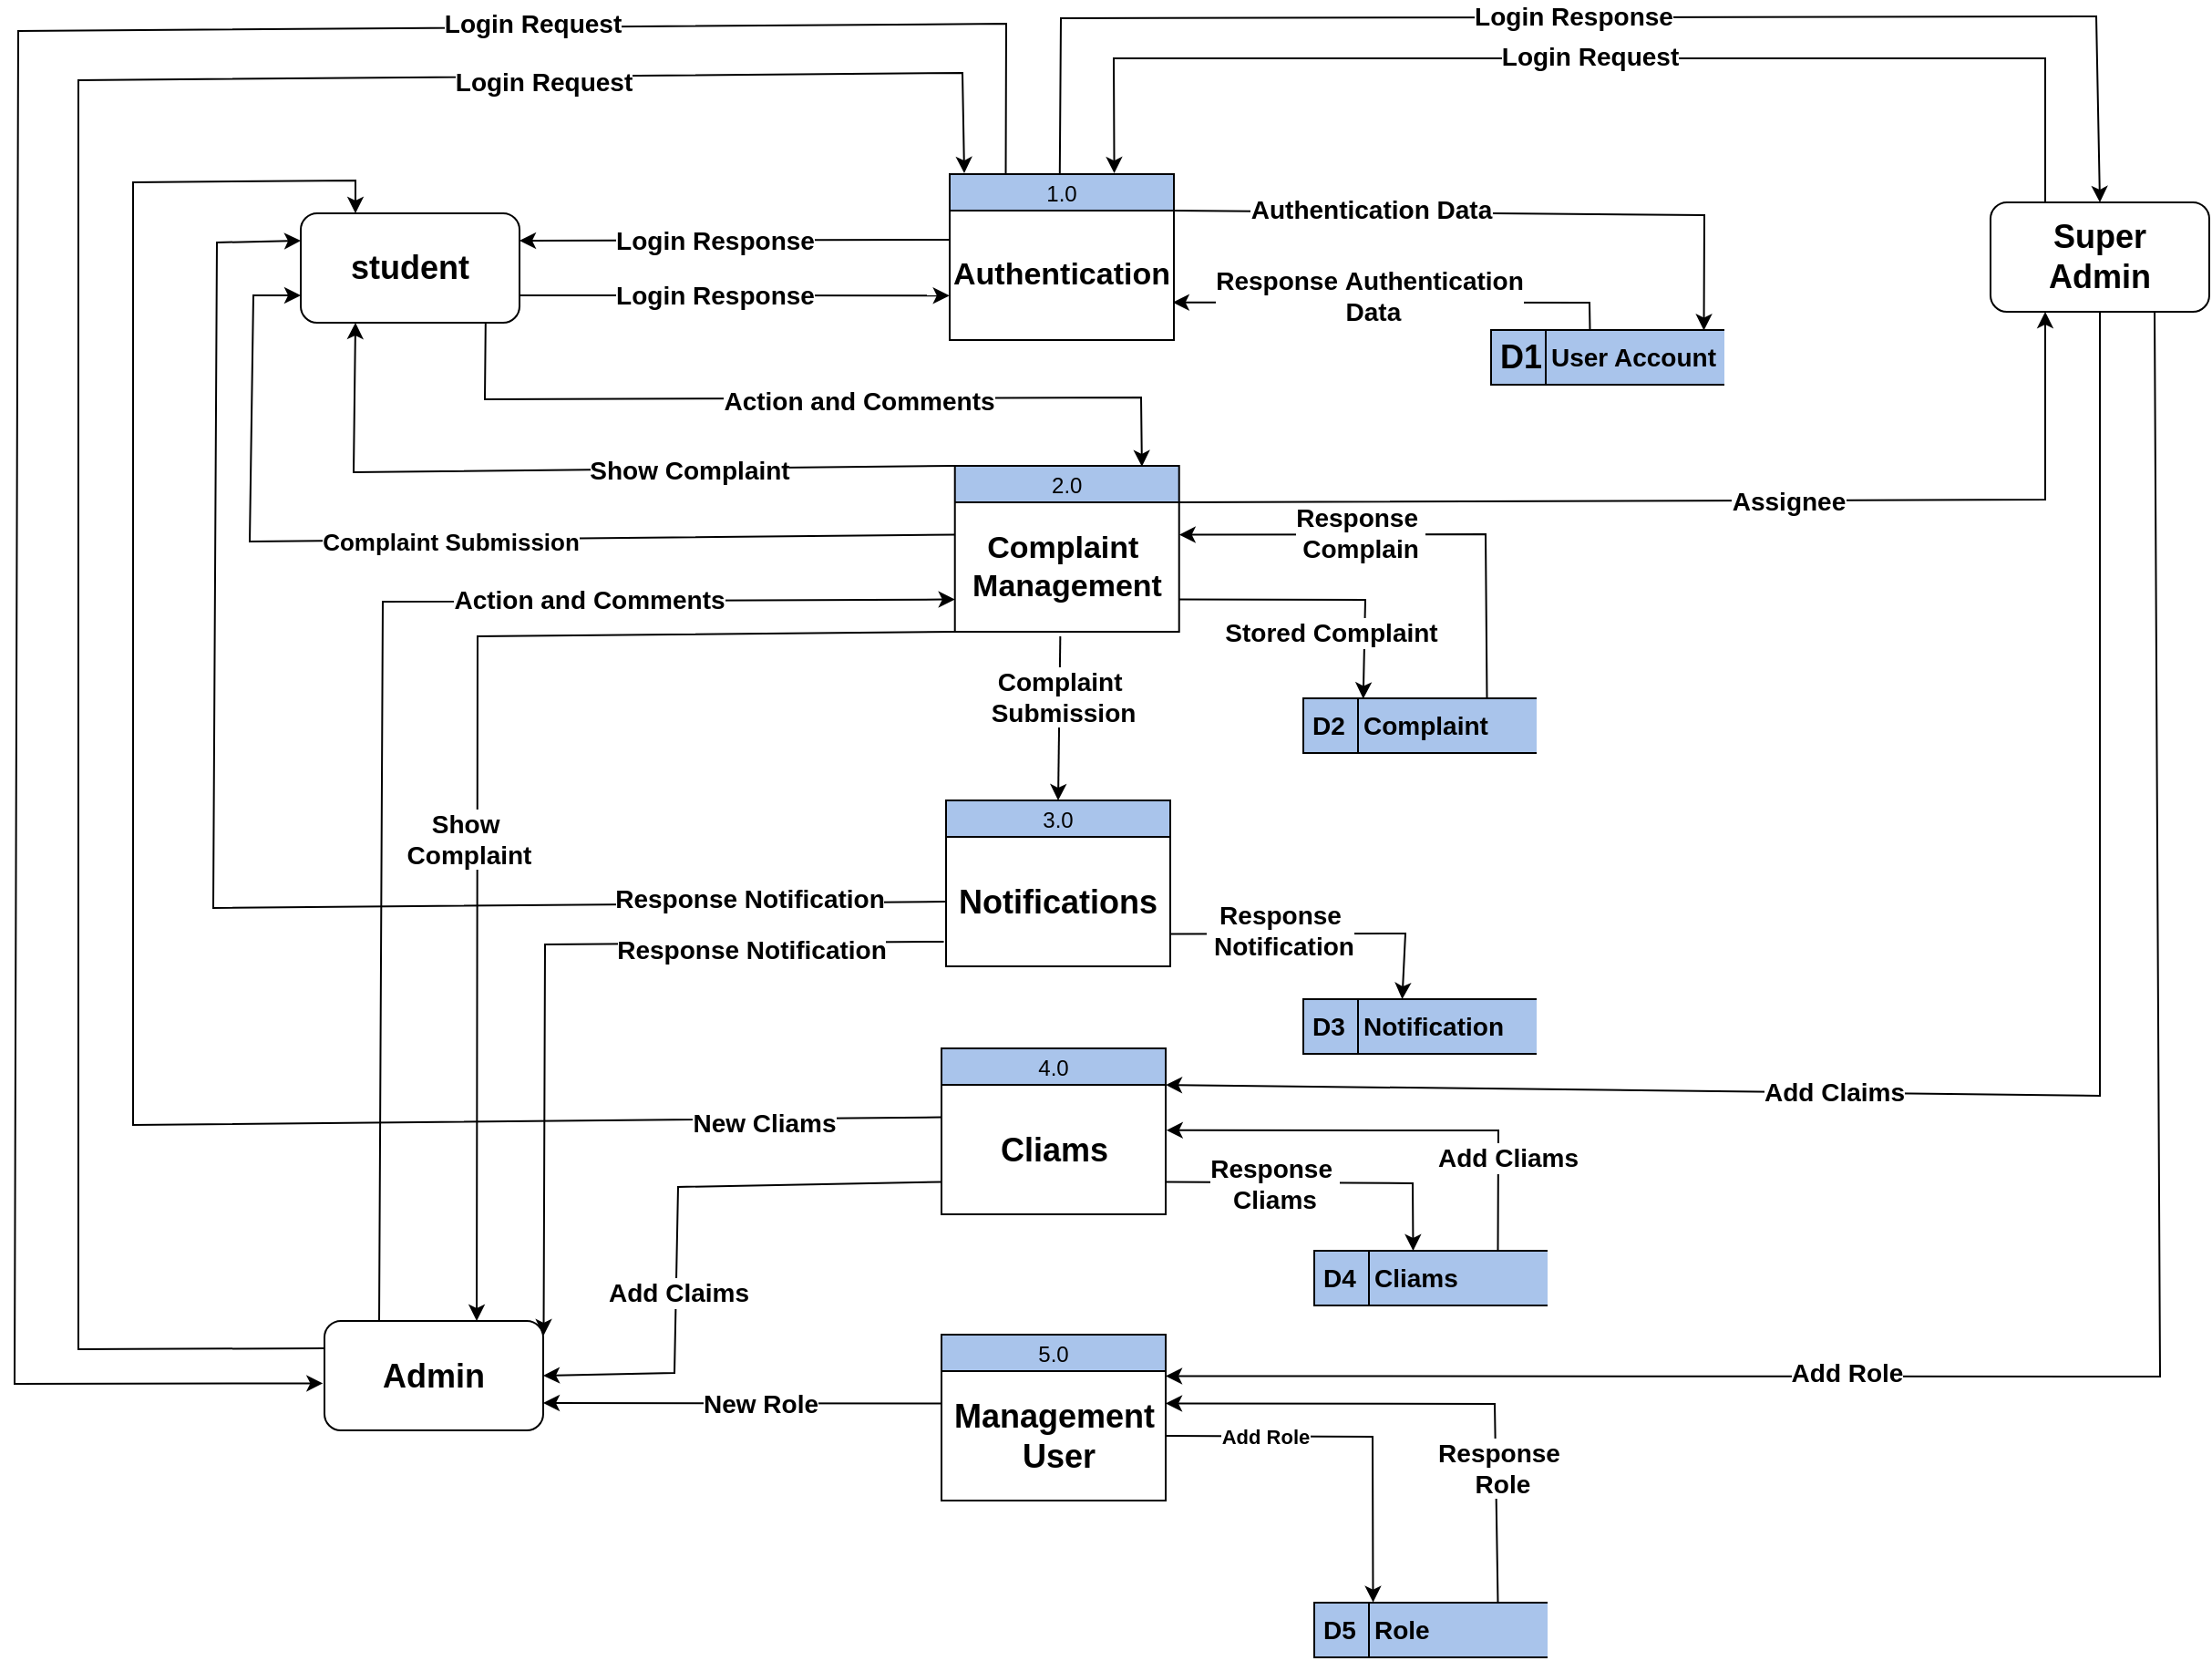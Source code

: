 <mxfile version="27.0.9">
  <diagram id="R2lEEEUBdFMjLlhIrx00" name="Page-1">
    <mxGraphModel dx="2742" dy="626" grid="0" gridSize="10" guides="1" tooltips="1" connect="1" arrows="1" fold="1" page="1" pageScale="2" pageWidth="850" pageHeight="1100" math="0" shadow="0" extFonts="Permanent Marker^https://fonts.googleapis.com/css?family=Permanent+Marker">
      <root>
        <mxCell id="0" />
        <mxCell id="1" parent="0" />
        <mxCell id="spvVIrVOD9iuXhNW1NV7-1" value="" style="rounded=1;whiteSpace=wrap;html=1;" parent="1" vertex="1">
          <mxGeometry x="-1402" y="285" width="120" height="60" as="geometry" />
        </mxCell>
        <mxCell id="spvVIrVOD9iuXhNW1NV7-2" value="&lt;b&gt;&lt;font style=&quot;font-size: 18px;&quot;&gt;student&lt;/font&gt;&lt;/b&gt;" style="text;html=1;align=center;verticalAlign=middle;whiteSpace=wrap;rounded=0;" parent="1" vertex="1">
          <mxGeometry x="-1389" y="300" width="94" height="30" as="geometry" />
        </mxCell>
        <mxCell id="spvVIrVOD9iuXhNW1NV7-6" value="" style="endArrow=classic;html=1;rounded=0;exitX=1;exitY=0.75;exitDx=0;exitDy=0;entryX=-0.001;entryY=0.657;entryDx=0;entryDy=0;entryPerimeter=0;" parent="1" source="spvVIrVOD9iuXhNW1NV7-1" target="U3lluBPhWWUwnAGhrMjW-2" edge="1">
          <mxGeometry width="50" height="50" relative="1" as="geometry">
            <mxPoint x="-1278" y="317" as="sourcePoint" />
            <mxPoint x="-1048" y="315" as="targetPoint" />
          </mxGeometry>
        </mxCell>
        <mxCell id="spvVIrVOD9iuXhNW1NV7-24" value="&lt;b&gt;&lt;font style=&quot;font-size: 14px;&quot;&gt;Login Response&lt;/font&gt;&lt;/b&gt;" style="edgeLabel;html=1;align=center;verticalAlign=middle;resizable=0;points=[];" parent="spvVIrVOD9iuXhNW1NV7-6" vertex="1" connectable="0">
          <mxGeometry x="-0.469" relative="1" as="geometry">
            <mxPoint x="44" as="offset" />
          </mxGeometry>
        </mxCell>
        <mxCell id="spvVIrVOD9iuXhNW1NV7-9" value="2.0" style="swimlane;fontStyle=0;childLayout=stackLayout;horizontal=1;startSize=20;fillColor=#A9C4EB;horizontalStack=0;resizeParent=1;resizeParentMax=0;resizeLast=0;collapsible=0;marginBottom=0;swimlaneFillColor=#ffffff;" parent="1" vertex="1">
          <mxGeometry x="-1043.14" y="423.52" width="123" height="91" as="geometry" />
        </mxCell>
        <mxCell id="spvVIrVOD9iuXhNW1NV7-10" value="&lt;b&gt;&lt;font style=&quot;font-size: 17px;&quot;&gt;&lt;span style=&quot;text-wrap-mode: nowrap;&quot;&gt;Complaint&amp;nbsp;&lt;/span&gt;&lt;/font&gt;&lt;/b&gt;&lt;div style=&quot;text-wrap-mode: nowrap;&quot;&gt;&lt;b&gt;&lt;font style=&quot;font-size: 17px;&quot;&gt;Management&lt;/font&gt;&lt;/b&gt;&lt;br&gt;&lt;/div&gt;" style="text;html=1;align=center;verticalAlign=middle;whiteSpace=wrap;rounded=0;" parent="spvVIrVOD9iuXhNW1NV7-9" vertex="1">
          <mxGeometry y="20" width="123" height="71" as="geometry" />
        </mxCell>
        <mxCell id="spvVIrVOD9iuXhNW1NV7-18" value="&lt;b&gt;&lt;font style=&quot;font-size: 18px;&quot;&gt;D1&lt;/font&gt;&lt;/b&gt;" style="html=1;dashed=0;whiteSpace=wrap;shape=mxgraph.dfd.dataStoreID;align=left;spacingLeft=3;points=[[0,0],[0.5,0],[1,0],[0,0.5],[1,0.5],[0,1],[0.5,1],[1,1]];fillColor=#A9C4EB;" parent="1" vertex="1">
          <mxGeometry x="-749" y="349" width="128" height="30" as="geometry" />
        </mxCell>
        <mxCell id="spvVIrVOD9iuXhNW1NV7-19" value="&lt;span style=&quot;text-align: center;&quot;&gt;&lt;b&gt;&lt;font style=&quot;font-size: 14px;&quot;&gt;User Account&lt;/font&gt;&lt;/b&gt;&lt;/span&gt;" style="text;html=1;align=left;verticalAlign=middle;whiteSpace=wrap;rounded=0;" parent="1" vertex="1">
          <mxGeometry x="-718" y="349" width="93" height="30" as="geometry" />
        </mxCell>
        <mxCell id="spvVIrVOD9iuXhNW1NV7-20" value="" style="endArrow=classic;html=1;rounded=0;entryX=0.995;entryY=0.709;entryDx=0;entryDy=0;exitX=0.25;exitY=0;exitDx=0;exitDy=0;entryPerimeter=0;" parent="1" source="spvVIrVOD9iuXhNW1NV7-19" target="U3lluBPhWWUwnAGhrMjW-2" edge="1">
          <mxGeometry width="50" height="50" relative="1" as="geometry">
            <mxPoint x="-714.176" y="294" as="sourcePoint" />
            <mxPoint x="-918" y="263.91" as="targetPoint" />
            <Array as="points">
              <mxPoint x="-695" y="334" />
            </Array>
          </mxGeometry>
        </mxCell>
        <mxCell id="spvVIrVOD9iuXhNW1NV7-23" value="&lt;b&gt;&lt;font style=&quot;font-size: 14px;&quot;&gt;Response&amp;nbsp;&lt;/font&gt;&lt;/b&gt;&lt;b style=&quot;background-color: light-dark(#ffffff, var(--ge-dark-color, #121212)); color: light-dark(rgb(0, 0, 0), rgb(255, 255, 255));&quot;&gt;&lt;font style=&quot;font-size: 14px;&quot;&gt;Authentication&lt;/font&gt;&lt;/b&gt;&lt;div&gt;&lt;div&gt;&lt;b&gt;&lt;font style=&quot;font-size: 14px;&quot;&gt;&amp;nbsp;Data&lt;/font&gt;&lt;/b&gt;&lt;/div&gt;&lt;/div&gt;" style="edgeLabel;html=1;align=center;verticalAlign=middle;resizable=0;points=[];" parent="spvVIrVOD9iuXhNW1NV7-20" vertex="1" connectable="0">
          <mxGeometry x="-0.086" y="1" relative="1" as="geometry">
            <mxPoint x="-25" y="-5" as="offset" />
          </mxGeometry>
        </mxCell>
        <mxCell id="spvVIrVOD9iuXhNW1NV7-30" value="3.0" style="swimlane;fontStyle=0;childLayout=stackLayout;horizontal=1;startSize=20;fillColor=#A9C4EB;horizontalStack=0;resizeParent=1;resizeParentMax=0;resizeLast=0;collapsible=0;marginBottom=0;swimlaneFillColor=#ffffff;" parent="1" vertex="1">
          <mxGeometry x="-1048" y="607" width="123" height="91" as="geometry" />
        </mxCell>
        <mxCell id="spvVIrVOD9iuXhNW1NV7-31" value="&lt;b&gt;&lt;font style=&quot;font-size: 18px;&quot;&gt;&lt;span style=&quot;text-wrap-mode: nowrap;&quot;&gt;Notifications&lt;/span&gt;&lt;/font&gt;&lt;/b&gt;" style="text;html=1;align=center;verticalAlign=middle;whiteSpace=wrap;rounded=0;" parent="spvVIrVOD9iuXhNW1NV7-30" vertex="1">
          <mxGeometry y="20" width="123" height="71" as="geometry" />
        </mxCell>
        <mxCell id="spvVIrVOD9iuXhNW1NV7-33" value="4.0" style="swimlane;fontStyle=0;childLayout=stackLayout;horizontal=1;startSize=20;fillColor=#A9C4EB;horizontalStack=0;resizeParent=1;resizeParentMax=0;resizeLast=0;collapsible=0;marginBottom=0;swimlaneFillColor=#ffffff;" parent="1" vertex="1">
          <mxGeometry x="-1050.5" y="743" width="123" height="91" as="geometry" />
        </mxCell>
        <mxCell id="spvVIrVOD9iuXhNW1NV7-34" value="&lt;span style=&quot;text-wrap-mode: nowrap;&quot;&gt;&lt;b&gt;&lt;font style=&quot;font-size: 18px;&quot;&gt;Cliams&lt;/font&gt;&lt;/b&gt;&lt;/span&gt;" style="text;html=1;align=center;verticalAlign=middle;whiteSpace=wrap;rounded=0;" parent="spvVIrVOD9iuXhNW1NV7-33" vertex="1">
          <mxGeometry y="20" width="123" height="71" as="geometry" />
        </mxCell>
        <mxCell id="spvVIrVOD9iuXhNW1NV7-39" value="5.0" style="swimlane;fontStyle=0;childLayout=stackLayout;horizontal=1;startSize=20;fillColor=#A9C4EB;horizontalStack=0;resizeParent=1;resizeParentMax=0;resizeLast=0;collapsible=0;marginBottom=0;swimlaneFillColor=#ffffff;" parent="1" vertex="1">
          <mxGeometry x="-1050.5" y="900" width="123" height="91" as="geometry" />
        </mxCell>
        <mxCell id="spvVIrVOD9iuXhNW1NV7-40" value="&lt;span style=&quot;text-wrap-mode: nowrap;&quot;&gt;&lt;b&gt;&lt;font style=&quot;font-size: 18px;&quot;&gt;Management&lt;/font&gt;&lt;/b&gt;&lt;/span&gt;&lt;div&gt;&lt;span style=&quot;text-wrap-mode: nowrap;&quot;&gt;&lt;b&gt;&lt;font style=&quot;font-size: 18px;&quot;&gt;&amp;nbsp;User&lt;/font&gt;&lt;/b&gt;&lt;/span&gt;&lt;/div&gt;" style="text;html=1;align=center;verticalAlign=middle;whiteSpace=wrap;rounded=0;" parent="spvVIrVOD9iuXhNW1NV7-39" vertex="1">
          <mxGeometry y="20" width="123" height="71" as="geometry" />
        </mxCell>
        <mxCell id="spvVIrVOD9iuXhNW1NV7-67" value="&lt;b&gt;&lt;font style=&quot;font-size: 14px;&quot;&gt;D2&lt;/font&gt;&lt;/b&gt;" style="html=1;dashed=0;whiteSpace=wrap;shape=mxgraph.dfd.dataStoreID;align=left;spacingLeft=3;points=[[0,0],[0.5,0],[1,0],[0,0.5],[1,0.5],[0,1],[0.5,1],[1,1]];fillColor=#A9C4EB;" parent="1" vertex="1">
          <mxGeometry x="-852" y="551" width="128" height="30" as="geometry" />
        </mxCell>
        <mxCell id="spvVIrVOD9iuXhNW1NV7-68" value="&lt;span style=&quot;text-align: center;&quot;&gt;&lt;b&gt;&lt;font style=&quot;font-size: 14px;&quot;&gt;Complaint&lt;/font&gt;&lt;/b&gt;&lt;/span&gt;" style="text;html=1;align=left;verticalAlign=middle;whiteSpace=wrap;rounded=0;" parent="1" vertex="1">
          <mxGeometry x="-821" y="551" width="93" height="30" as="geometry" />
        </mxCell>
        <mxCell id="spvVIrVOD9iuXhNW1NV7-73" value="" style="rounded=1;whiteSpace=wrap;html=1;" parent="1" vertex="1">
          <mxGeometry x="-475" y="279" width="120" height="60" as="geometry" />
        </mxCell>
        <mxCell id="spvVIrVOD9iuXhNW1NV7-74" value="&lt;b&gt;&lt;font style=&quot;font-size: 18px;&quot;&gt;Super Admin&lt;/font&gt;&lt;/b&gt;" style="text;html=1;align=center;verticalAlign=middle;whiteSpace=wrap;rounded=0;" parent="1" vertex="1">
          <mxGeometry x="-462" y="294" width="94" height="30" as="geometry" />
        </mxCell>
        <mxCell id="spvVIrVOD9iuXhNW1NV7-76" value="" style="endArrow=classic;html=1;rounded=0;exitX=0.25;exitY=0;exitDx=0;exitDy=0;entryX=0.734;entryY=-0.005;entryDx=0;entryDy=0;entryPerimeter=0;" parent="1" source="spvVIrVOD9iuXhNW1NV7-73" target="U3lluBPhWWUwnAGhrMjW-1" edge="1">
          <mxGeometry width="50" height="50" relative="1" as="geometry">
            <mxPoint x="-427" y="273" as="sourcePoint" />
            <mxPoint x="-955.75" y="267.5" as="targetPoint" />
            <Array as="points">
              <mxPoint x="-445" y="200" />
              <mxPoint x="-956" y="200" />
            </Array>
          </mxGeometry>
        </mxCell>
        <mxCell id="spvVIrVOD9iuXhNW1NV7-77" value="&lt;b&gt;&lt;font style=&quot;font-size: 14px;&quot;&gt;Login Request&lt;/font&gt;&lt;/b&gt;" style="edgeLabel;html=1;align=center;verticalAlign=middle;resizable=0;points=[];" parent="spvVIrVOD9iuXhNW1NV7-76" vertex="1" connectable="0">
          <mxGeometry x="-0.469" relative="1" as="geometry">
            <mxPoint x="-156" y="-1" as="offset" />
          </mxGeometry>
        </mxCell>
        <mxCell id="spvVIrVOD9iuXhNW1NV7-105" value="" style="rounded=1;whiteSpace=wrap;html=1;" parent="1" vertex="1">
          <mxGeometry x="-1389" y="892.5" width="120" height="60" as="geometry" />
        </mxCell>
        <mxCell id="spvVIrVOD9iuXhNW1NV7-106" value="&lt;b&gt;&lt;font style=&quot;font-size: 18px;&quot;&gt;Admin&lt;/font&gt;&lt;/b&gt;" style="text;html=1;align=center;verticalAlign=middle;whiteSpace=wrap;rounded=0;" parent="1" vertex="1">
          <mxGeometry x="-1376" y="907.5" width="94" height="30" as="geometry" />
        </mxCell>
        <mxCell id="U3lluBPhWWUwnAGhrMjW-1" value="1.0" style="swimlane;fontStyle=0;childLayout=stackLayout;horizontal=1;startSize=20;fillColor=#A9C4EB;horizontalStack=0;resizeParent=1;resizeParentMax=0;resizeLast=0;collapsible=0;marginBottom=0;swimlaneFillColor=#ffffff;" parent="1" vertex="1">
          <mxGeometry x="-1046" y="263.5" width="123" height="91" as="geometry" />
        </mxCell>
        <mxCell id="U3lluBPhWWUwnAGhrMjW-2" value="&lt;div style=&quot;text-wrap-mode: nowrap;&quot;&gt;&lt;b style=&quot;text-wrap-mode: wrap;&quot;&gt;&lt;font style=&quot;font-size: 17px;&quot;&gt;Authentication&lt;/font&gt;&lt;/b&gt;&lt;/div&gt;" style="text;html=1;align=center;verticalAlign=middle;whiteSpace=wrap;rounded=0;" parent="U3lluBPhWWUwnAGhrMjW-1" vertex="1">
          <mxGeometry y="20" width="123" height="71" as="geometry" />
        </mxCell>
        <mxCell id="U3lluBPhWWUwnAGhrMjW-4" value="" style="endArrow=classic;html=1;rounded=0;entryX=0.25;entryY=1;entryDx=0;entryDy=0;exitX=0;exitY=0;exitDx=0;exitDy=0;" parent="1" source="spvVIrVOD9iuXhNW1NV7-9" target="spvVIrVOD9iuXhNW1NV7-1" edge="1">
          <mxGeometry width="50" height="50" relative="1" as="geometry">
            <mxPoint x="-1044" y="424" as="sourcePoint" />
            <mxPoint x="-1259" y="342" as="targetPoint" />
            <Array as="points">
              <mxPoint x="-1373" y="427" />
            </Array>
          </mxGeometry>
        </mxCell>
        <mxCell id="U3lluBPhWWUwnAGhrMjW-24" value="&lt;b&gt;&lt;font style=&quot;font-size: 14px;&quot;&gt;Show Complaint&lt;/font&gt;&lt;/b&gt;" style="edgeLabel;html=1;align=center;verticalAlign=middle;resizable=0;points=[];" parent="U3lluBPhWWUwnAGhrMjW-4" vertex="1" connectable="0">
          <mxGeometry x="0.113" y="1" relative="1" as="geometry">
            <mxPoint x="83" y="-1" as="offset" />
          </mxGeometry>
        </mxCell>
        <mxCell id="U3lluBPhWWUwnAGhrMjW-5" value="" style="endArrow=classic;html=1;rounded=0;exitX=0.75;exitY=0;exitDx=0;exitDy=0;entryX=1;entryY=0.25;entryDx=0;entryDy=0;" parent="1" source="spvVIrVOD9iuXhNW1NV7-68" target="spvVIrVOD9iuXhNW1NV7-10" edge="1">
          <mxGeometry width="50" height="50" relative="1" as="geometry">
            <mxPoint x="-1143.14" y="458.02" as="sourcePoint" />
            <mxPoint x="-1093.14" y="408.02" as="targetPoint" />
            <Array as="points">
              <mxPoint x="-752" y="461" />
            </Array>
          </mxGeometry>
        </mxCell>
        <mxCell id="U3lluBPhWWUwnAGhrMjW-23" value="&lt;b&gt;&lt;font style=&quot;font-size: 14px;&quot;&gt;Response&amp;nbsp;&lt;/font&gt;&lt;/b&gt;&lt;div&gt;&lt;b&gt;&lt;font style=&quot;font-size: 14px;&quot;&gt;Complain&lt;/font&gt;&lt;/b&gt;&lt;/div&gt;" style="edgeLabel;html=1;align=center;verticalAlign=middle;resizable=0;points=[];" parent="U3lluBPhWWUwnAGhrMjW-5" vertex="1" connectable="0">
          <mxGeometry x="0.507" y="1" relative="1" as="geometry">
            <mxPoint x="35" y="-2" as="offset" />
          </mxGeometry>
        </mxCell>
        <mxCell id="U3lluBPhWWUwnAGhrMjW-6" value="" style="endArrow=classic;html=1;rounded=0;exitX=1;exitY=0.75;exitDx=0;exitDy=0;entryX=0.02;entryY=0.008;entryDx=0;entryDy=0;entryPerimeter=0;" parent="1" source="spvVIrVOD9iuXhNW1NV7-10" target="spvVIrVOD9iuXhNW1NV7-68" edge="1">
          <mxGeometry width="50" height="50" relative="1" as="geometry">
            <mxPoint x="-1143.14" y="458.02" as="sourcePoint" />
            <mxPoint x="-1093.14" y="408.02" as="targetPoint" />
            <Array as="points">
              <mxPoint x="-818" y="497" />
            </Array>
          </mxGeometry>
        </mxCell>
        <mxCell id="U3lluBPhWWUwnAGhrMjW-22" value="&lt;b&gt;&lt;font style=&quot;font-size: 14px;&quot;&gt;Stored Complaint&lt;/font&gt;&lt;/b&gt;" style="edgeLabel;html=1;align=center;verticalAlign=middle;resizable=0;points=[];" parent="U3lluBPhWWUwnAGhrMjW-6" vertex="1" connectable="0">
          <mxGeometry x="-0.239" relative="1" as="geometry">
            <mxPoint x="23" y="18" as="offset" />
          </mxGeometry>
        </mxCell>
        <mxCell id="U3lluBPhWWUwnAGhrMjW-7" value="" style="endArrow=classic;html=1;rounded=0;entryX=0;entryY=0.25;entryDx=0;entryDy=0;exitX=0;exitY=0.25;exitDx=0;exitDy=0;" parent="1" source="spvVIrVOD9iuXhNW1NV7-105" edge="1">
          <mxGeometry width="50" height="50" relative="1" as="geometry">
            <mxPoint x="-1458" y="918" as="sourcePoint" />
            <mxPoint x="-1038" y="263" as="targetPoint" />
            <Array as="points">
              <mxPoint x="-1524" y="908" />
              <mxPoint x="-1524" y="212" />
              <mxPoint x="-1039" y="208" />
            </Array>
          </mxGeometry>
        </mxCell>
        <mxCell id="U3lluBPhWWUwnAGhrMjW-21" value="&lt;b&gt;&lt;font style=&quot;font-size: 14px;&quot;&gt;Login Request&lt;/font&gt;&lt;/b&gt;" style="edgeLabel;html=1;align=center;verticalAlign=middle;resizable=0;points=[];" parent="U3lluBPhWWUwnAGhrMjW-7" vertex="1" connectable="0">
          <mxGeometry x="0.596" y="-4" relative="1" as="geometry">
            <mxPoint x="-8" y="-1" as="offset" />
          </mxGeometry>
        </mxCell>
        <mxCell id="U3lluBPhWWUwnAGhrMjW-8" value="" style="endArrow=classic;html=1;rounded=0;exitX=0.25;exitY=0;exitDx=0;exitDy=0;entryX=-0.007;entryY=0.57;entryDx=0;entryDy=0;entryPerimeter=0;" parent="1" source="U3lluBPhWWUwnAGhrMjW-1" target="spvVIrVOD9iuXhNW1NV7-105" edge="1">
          <mxGeometry width="50" height="50" relative="1" as="geometry">
            <mxPoint x="-1030" y="130" as="sourcePoint" />
            <mxPoint x="-1467" y="850" as="targetPoint" />
            <Array as="points">
              <mxPoint x="-1015" y="181" />
              <mxPoint x="-1557" y="185" />
              <mxPoint x="-1559" y="927" />
            </Array>
          </mxGeometry>
        </mxCell>
        <mxCell id="U3lluBPhWWUwnAGhrMjW-20" value="&lt;b&gt;&lt;font style=&quot;font-size: 14px;&quot;&gt;Login Request&lt;/font&gt;&lt;/b&gt;" style="edgeLabel;html=1;align=center;verticalAlign=middle;resizable=0;points=[];" parent="U3lluBPhWWUwnAGhrMjW-8" vertex="1" connectable="0">
          <mxGeometry x="-0.553" y="-2" relative="1" as="geometry">
            <mxPoint as="offset" />
          </mxGeometry>
        </mxCell>
        <mxCell id="U3lluBPhWWUwnAGhrMjW-9" value="" style="endArrow=classic;html=1;rounded=0;exitX=1;exitY=0;exitDx=0;exitDy=0;entryX=0.922;entryY=0.008;entryDx=0;entryDy=0;entryPerimeter=0;" parent="1" source="U3lluBPhWWUwnAGhrMjW-2" target="spvVIrVOD9iuXhNW1NV7-19" edge="1">
          <mxGeometry width="50" height="50" relative="1" as="geometry">
            <mxPoint x="-854" y="302" as="sourcePoint" />
            <mxPoint x="-804" y="252" as="targetPoint" />
            <Array as="points">
              <mxPoint x="-632" y="286" />
            </Array>
          </mxGeometry>
        </mxCell>
        <mxCell id="U3lluBPhWWUwnAGhrMjW-13" value="&lt;b&gt;&lt;font style=&quot;font-size: 14px;&quot;&gt;Authentication&amp;nbsp;&lt;/font&gt;&lt;/b&gt;&lt;b style=&quot;background-color: light-dark(#ffffff, var(--ge-dark-color, #121212)); color: light-dark(rgb(0, 0, 0), rgb(255, 255, 255));&quot;&gt;&lt;font style=&quot;font-size: 14px;&quot;&gt;Data&lt;/font&gt;&lt;/b&gt;" style="edgeLabel;html=1;align=center;verticalAlign=middle;resizable=0;points=[];" parent="U3lluBPhWWUwnAGhrMjW-9" vertex="1" connectable="0">
          <mxGeometry x="0.11" relative="1" as="geometry">
            <mxPoint x="-89" y="-2" as="offset" />
          </mxGeometry>
        </mxCell>
        <mxCell id="U3lluBPhWWUwnAGhrMjW-10" value="" style="endArrow=classic;html=1;rounded=0;exitX=0.491;exitY=0;exitDx=0;exitDy=0;exitPerimeter=0;entryX=0.5;entryY=0;entryDx=0;entryDy=0;" parent="1" source="U3lluBPhWWUwnAGhrMjW-1" target="spvVIrVOD9iuXhNW1NV7-73" edge="1">
          <mxGeometry width="50" height="50" relative="1" as="geometry">
            <mxPoint x="-988" y="259" as="sourcePoint" />
            <mxPoint x="-389" y="181" as="targetPoint" />
            <Array as="points">
              <mxPoint x="-985" y="178" />
              <mxPoint x="-417" y="177" />
            </Array>
          </mxGeometry>
        </mxCell>
        <mxCell id="U3lluBPhWWUwnAGhrMjW-11" value="&lt;b&gt;&lt;font style=&quot;font-size: 14px;&quot;&gt;Login Response&lt;/font&gt;&lt;/b&gt;" style="edgeLabel;html=1;align=center;verticalAlign=middle;resizable=0;points=[];" parent="U3lluBPhWWUwnAGhrMjW-10" vertex="1" connectable="0">
          <mxGeometry x="-0.03" y="1" relative="1" as="geometry">
            <mxPoint as="offset" />
          </mxGeometry>
        </mxCell>
        <mxCell id="U3lluBPhWWUwnAGhrMjW-14" value="" style="endArrow=classic;html=1;rounded=0;exitX=0.002;exitY=0.225;exitDx=0;exitDy=0;entryX=1;entryY=0.25;entryDx=0;entryDy=0;exitPerimeter=0;" parent="1" source="U3lluBPhWWUwnAGhrMjW-2" target="spvVIrVOD9iuXhNW1NV7-1" edge="1">
          <mxGeometry width="50" height="50" relative="1" as="geometry">
            <mxPoint x="-1206" y="323" as="sourcePoint" />
            <mxPoint x="-1156" y="273" as="targetPoint" />
          </mxGeometry>
        </mxCell>
        <mxCell id="U3lluBPhWWUwnAGhrMjW-15" value="&lt;b&gt;&lt;font style=&quot;font-size: 14px;&quot;&gt;Login Response&lt;/font&gt;&lt;/b&gt;" style="edgeLabel;html=1;align=center;verticalAlign=middle;resizable=0;points=[];" parent="U3lluBPhWWUwnAGhrMjW-14" vertex="1" connectable="0">
          <mxGeometry x="0.201" y="1" relative="1" as="geometry">
            <mxPoint x="13" y="-1" as="offset" />
          </mxGeometry>
        </mxCell>
        <mxCell id="U3lluBPhWWUwnAGhrMjW-25" value="" style="endArrow=classic;html=1;rounded=0;entryX=0.834;entryY=0.004;entryDx=0;entryDy=0;entryPerimeter=0;exitX=0.845;exitY=1.008;exitDx=0;exitDy=0;exitPerimeter=0;" parent="1" source="spvVIrVOD9iuXhNW1NV7-1" target="spvVIrVOD9iuXhNW1NV7-9" edge="1">
          <mxGeometry width="50" height="50" relative="1" as="geometry">
            <mxPoint x="-1302" y="345" as="sourcePoint" />
            <mxPoint x="-1185" y="376" as="targetPoint" />
            <Array as="points">
              <mxPoint x="-1301" y="387" />
              <mxPoint x="-941" y="386" />
            </Array>
          </mxGeometry>
        </mxCell>
        <mxCell id="U3lluBPhWWUwnAGhrMjW-26" value="&lt;b&gt;&lt;font style=&quot;font-size: 14px;&quot;&gt;Action&amp;nbsp;&lt;span style=&quot;background-color: light-dark(#ffffff, var(--ge-dark-color, #121212)); color: light-dark(rgb(0, 0, 0), rgb(255, 255, 255));&quot;&gt;and&amp;nbsp;&lt;/span&gt;&lt;/font&gt;&lt;/b&gt;&lt;b style=&quot;color: light-dark(rgb(0, 0, 0), rgb(255, 255, 255));&quot;&gt;&lt;font style=&quot;font-size: 14px;&quot;&gt;Comments&lt;/font&gt;&lt;/b&gt;" style="edgeLabel;html=1;align=center;verticalAlign=middle;resizable=0;points=[];" parent="U3lluBPhWWUwnAGhrMjW-25" vertex="1" connectable="0">
          <mxGeometry x="0.166" y="-1" relative="1" as="geometry">
            <mxPoint x="-10" as="offset" />
          </mxGeometry>
        </mxCell>
        <mxCell id="U3lluBPhWWUwnAGhrMjW-27" value="" style="endArrow=classic;html=1;rounded=0;exitX=0;exitY=0.25;exitDx=0;exitDy=0;entryX=0;entryY=0.75;entryDx=0;entryDy=0;" parent="1" source="spvVIrVOD9iuXhNW1NV7-10" target="spvVIrVOD9iuXhNW1NV7-1" edge="1">
          <mxGeometry width="50" height="50" relative="1" as="geometry">
            <mxPoint x="-1425" y="479" as="sourcePoint" />
            <mxPoint x="-1449" y="292" as="targetPoint" />
            <Array as="points">
              <mxPoint x="-1430" y="465" />
              <mxPoint x="-1428" y="330" />
            </Array>
          </mxGeometry>
        </mxCell>
        <mxCell id="U3lluBPhWWUwnAGhrMjW-28" value="&lt;b&gt;&lt;font style=&quot;font-size: 13px;&quot;&gt;Complaint&amp;nbsp;&lt;/font&gt;&lt;/b&gt;&lt;b style=&quot;background-color: light-dark(#ffffff, var(--ge-dark-color, #121212)); color: light-dark(rgb(0, 0, 0), rgb(255, 255, 255));&quot;&gt;&lt;font style=&quot;font-size: 13px;&quot;&gt;Submission&lt;/font&gt;&lt;/b&gt;" style="edgeLabel;html=1;align=center;verticalAlign=middle;resizable=0;points=[];" parent="U3lluBPhWWUwnAGhrMjW-27" vertex="1" connectable="0">
          <mxGeometry x="-0.174" relative="1" as="geometry">
            <mxPoint x="-51" y="1" as="offset" />
          </mxGeometry>
        </mxCell>
        <mxCell id="U3lluBPhWWUwnAGhrMjW-29" value="" style="endArrow=classic;html=1;rounded=0;exitX=0;exitY=1;exitDx=0;exitDy=0;entryX=0.696;entryY=0;entryDx=0;entryDy=0;entryPerimeter=0;" parent="1" source="spvVIrVOD9iuXhNW1NV7-10" target="spvVIrVOD9iuXhNW1NV7-105" edge="1">
          <mxGeometry width="50" height="50" relative="1" as="geometry">
            <mxPoint x="-1189" y="767" as="sourcePoint" />
            <mxPoint x="-1305" y="892" as="targetPoint" />
            <Array as="points">
              <mxPoint x="-1305" y="517" />
            </Array>
          </mxGeometry>
        </mxCell>
        <mxCell id="U3lluBPhWWUwnAGhrMjW-32" value="&lt;b&gt;&lt;font style=&quot;font-size: 14px;&quot;&gt;Show&amp;nbsp;&lt;/font&gt;&lt;/b&gt;&lt;div&gt;&lt;b&gt;&lt;font style=&quot;font-size: 14px;&quot;&gt;Complaint&lt;/font&gt;&lt;/b&gt;&lt;/div&gt;" style="edgeLabel;html=1;align=center;verticalAlign=middle;resizable=0;points=[];" parent="U3lluBPhWWUwnAGhrMjW-29" vertex="1" connectable="0">
          <mxGeometry x="0.043" relative="1" as="geometry">
            <mxPoint x="-5" y="40" as="offset" />
          </mxGeometry>
        </mxCell>
        <mxCell id="U3lluBPhWWUwnAGhrMjW-30" value="" style="endArrow=classic;html=1;rounded=0;exitX=0.25;exitY=0;exitDx=0;exitDy=0;entryX=0;entryY=0.75;entryDx=0;entryDy=0;" parent="1" source="spvVIrVOD9iuXhNW1NV7-105" target="spvVIrVOD9iuXhNW1NV7-10" edge="1">
          <mxGeometry width="50" height="50" relative="1" as="geometry">
            <mxPoint x="-1189" y="662" as="sourcePoint" />
            <mxPoint x="-1139" y="612" as="targetPoint" />
            <Array as="points">
              <mxPoint x="-1357" y="498" />
            </Array>
          </mxGeometry>
        </mxCell>
        <mxCell id="U3lluBPhWWUwnAGhrMjW-31" value="&lt;b&gt;&lt;font style=&quot;font-size: 14px;&quot;&gt;Action and&amp;nbsp;&lt;/font&gt;&lt;/b&gt;&lt;b style=&quot;background-color: light-dark(#ffffff, var(--ge-dark-color, #121212)); color: light-dark(rgb(0, 0, 0), rgb(255, 255, 255));&quot;&gt;&lt;font style=&quot;font-size: 14px;&quot;&gt;Comments&lt;/font&gt;&lt;/b&gt;" style="edgeLabel;html=1;align=center;verticalAlign=middle;resizable=0;points=[];" parent="U3lluBPhWWUwnAGhrMjW-30" vertex="1" connectable="0">
          <mxGeometry x="0.384" relative="1" as="geometry">
            <mxPoint x="17" y="-1" as="offset" />
          </mxGeometry>
        </mxCell>
        <mxCell id="U3lluBPhWWUwnAGhrMjW-33" value="" style="endArrow=classic;html=1;rounded=0;exitX=0.47;exitY=1.035;exitDx=0;exitDy=0;entryX=0.5;entryY=0;entryDx=0;entryDy=0;exitPerimeter=0;" parent="1" source="spvVIrVOD9iuXhNW1NV7-10" target="spvVIrVOD9iuXhNW1NV7-30" edge="1">
          <mxGeometry width="50" height="50" relative="1" as="geometry">
            <mxPoint x="-1235" y="587" as="sourcePoint" />
            <mxPoint x="-1281" y="696" as="targetPoint" />
            <Array as="points" />
          </mxGeometry>
        </mxCell>
        <mxCell id="U3lluBPhWWUwnAGhrMjW-34" value="&lt;b&gt;&lt;font style=&quot;font-size: 14px;&quot;&gt;Complaint&amp;nbsp;&lt;/font&gt;&lt;/b&gt;&lt;div&gt;&lt;b&gt;&lt;font style=&quot;font-size: 14px;&quot;&gt;Submission&lt;/font&gt;&lt;/b&gt;&lt;/div&gt;" style="edgeLabel;html=1;align=center;verticalAlign=middle;resizable=0;points=[];" parent="U3lluBPhWWUwnAGhrMjW-33" vertex="1" connectable="0">
          <mxGeometry x="0.202" y="-1" relative="1" as="geometry">
            <mxPoint x="3" y="-21" as="offset" />
          </mxGeometry>
        </mxCell>
        <mxCell id="U3lluBPhWWUwnAGhrMjW-35" value="" style="endArrow=classic;html=1;rounded=0;exitX=1;exitY=0;exitDx=0;exitDy=0;entryX=0.25;entryY=1;entryDx=0;entryDy=0;" parent="1" source="spvVIrVOD9iuXhNW1NV7-10" target="spvVIrVOD9iuXhNW1NV7-73" edge="1">
          <mxGeometry width="50" height="50" relative="1" as="geometry">
            <mxPoint x="-1283" y="440" as="sourcePoint" />
            <mxPoint x="-1233" y="390" as="targetPoint" />
            <Array as="points">
              <mxPoint x="-445" y="442" />
            </Array>
          </mxGeometry>
        </mxCell>
        <mxCell id="U3lluBPhWWUwnAGhrMjW-36" value="&lt;b&gt;&lt;font style=&quot;font-size: 14px;&quot;&gt;Assignee&lt;/font&gt;&lt;/b&gt;" style="edgeLabel;html=1;align=center;verticalAlign=middle;resizable=0;points=[];" parent="U3lluBPhWWUwnAGhrMjW-35" vertex="1" connectable="0">
          <mxGeometry x="0.156" relative="1" as="geometry">
            <mxPoint as="offset" />
          </mxGeometry>
        </mxCell>
        <mxCell id="U3lluBPhWWUwnAGhrMjW-37" value="" style="endArrow=classic;html=1;rounded=0;exitX=0;exitY=0.5;exitDx=0;exitDy=0;entryX=0;entryY=0.25;entryDx=0;entryDy=0;" parent="1" source="spvVIrVOD9iuXhNW1NV7-31" target="spvVIrVOD9iuXhNW1NV7-1" edge="1">
          <mxGeometry width="50" height="50" relative="1" as="geometry">
            <mxPoint x="-993" y="622" as="sourcePoint" />
            <mxPoint x="-1444" y="501" as="targetPoint" />
            <Array as="points">
              <mxPoint x="-1450" y="666" />
              <mxPoint x="-1448" y="301" />
            </Array>
          </mxGeometry>
        </mxCell>
        <mxCell id="U3lluBPhWWUwnAGhrMjW-38" value="&lt;b&gt;&lt;font style=&quot;font-size: 14px;&quot;&gt;Response Notification&lt;/font&gt;&lt;/b&gt;" style="edgeLabel;html=1;align=center;verticalAlign=middle;resizable=0;points=[];" parent="U3lluBPhWWUwnAGhrMjW-37" vertex="1" connectable="0">
          <mxGeometry x="-0.671" y="-2" relative="1" as="geometry">
            <mxPoint x="25" y="-1" as="offset" />
          </mxGeometry>
        </mxCell>
        <mxCell id="U3lluBPhWWUwnAGhrMjW-39" value="" style="endArrow=classic;html=1;rounded=0;exitX=-0.01;exitY=0.809;exitDx=0;exitDy=0;entryX=1.002;entryY=0.133;entryDx=0;entryDy=0;exitPerimeter=0;entryPerimeter=0;" parent="1" source="spvVIrVOD9iuXhNW1NV7-31" target="spvVIrVOD9iuXhNW1NV7-105" edge="1">
          <mxGeometry width="50" height="50" relative="1" as="geometry">
            <mxPoint x="-1364" y="779" as="sourcePoint" />
            <mxPoint x="-1314" y="729" as="targetPoint" />
            <Array as="points">
              <mxPoint x="-1268" y="686" />
            </Array>
          </mxGeometry>
        </mxCell>
        <mxCell id="U3lluBPhWWUwnAGhrMjW-40" value="&lt;b&gt;&lt;font style=&quot;font-size: 14px;&quot;&gt;Response Notification&lt;/font&gt;&lt;/b&gt;" style="edgeLabel;html=1;align=center;verticalAlign=middle;resizable=0;points=[];" parent="U3lluBPhWWUwnAGhrMjW-39" vertex="1" connectable="0">
          <mxGeometry x="-0.436" y="-1" relative="1" as="geometry">
            <mxPoint x="16" y="4" as="offset" />
          </mxGeometry>
        </mxCell>
        <mxCell id="U3lluBPhWWUwnAGhrMjW-42" value="&lt;b&gt;&lt;font style=&quot;font-size: 14px;&quot;&gt;D3&lt;/font&gt;&lt;/b&gt;" style="html=1;dashed=0;whiteSpace=wrap;shape=mxgraph.dfd.dataStoreID;align=left;spacingLeft=3;points=[[0,0],[0.5,0],[1,0],[0,0.5],[1,0.5],[0,1],[0.5,1],[1,1]];fillColor=#A9C4EB;" parent="1" vertex="1">
          <mxGeometry x="-852" y="716" width="128" height="30" as="geometry" />
        </mxCell>
        <mxCell id="U3lluBPhWWUwnAGhrMjW-43" value="&lt;span style=&quot;text-align: center;&quot;&gt;&lt;b&gt;&lt;font style=&quot;font-size: 14px;&quot;&gt;Notification&lt;/font&gt;&lt;/b&gt;&lt;/span&gt;" style="text;html=1;align=left;verticalAlign=middle;whiteSpace=wrap;rounded=0;" parent="1" vertex="1">
          <mxGeometry x="-821" y="716" width="93" height="30" as="geometry" />
        </mxCell>
        <mxCell id="U3lluBPhWWUwnAGhrMjW-44" value="" style="endArrow=classic;html=1;rounded=0;exitX=1;exitY=0.75;exitDx=0;exitDy=0;entryX=0.25;entryY=0;entryDx=0;entryDy=0;" parent="1" source="spvVIrVOD9iuXhNW1NV7-31" target="U3lluBPhWWUwnAGhrMjW-43" edge="1">
          <mxGeometry width="50" height="50" relative="1" as="geometry">
            <mxPoint x="-834" y="710" as="sourcePoint" />
            <mxPoint x="-784" y="660" as="targetPoint" />
            <Array as="points">
              <mxPoint x="-796" y="680" />
            </Array>
          </mxGeometry>
        </mxCell>
        <mxCell id="U3lluBPhWWUwnAGhrMjW-45" value="&lt;b&gt;&lt;font style=&quot;font-size: 14px;&quot;&gt;Response&lt;/font&gt;&lt;/b&gt;&lt;div&gt;&lt;b&gt;&lt;font style=&quot;font-size: 14px;&quot;&gt;&amp;nbsp;Notification&lt;/font&gt;&lt;/b&gt;&lt;/div&gt;" style="edgeLabel;html=1;align=center;verticalAlign=middle;resizable=0;points=[];" parent="U3lluBPhWWUwnAGhrMjW-44" vertex="1" connectable="0">
          <mxGeometry x="-0.277" y="2" relative="1" as="geometry">
            <mxPoint as="offset" />
          </mxGeometry>
        </mxCell>
        <mxCell id="U3lluBPhWWUwnAGhrMjW-46" value="&lt;b&gt;&lt;font style=&quot;font-size: 14px;&quot;&gt;D4&lt;/font&gt;&lt;/b&gt;" style="html=1;dashed=0;whiteSpace=wrap;shape=mxgraph.dfd.dataStoreID;align=left;spacingLeft=3;points=[[0,0],[0.5,0],[1,0],[0,0.5],[1,0.5],[0,1],[0.5,1],[1,1]];fillColor=#A9C4EB;" parent="1" vertex="1">
          <mxGeometry x="-846" y="854" width="128" height="30" as="geometry" />
        </mxCell>
        <mxCell id="U3lluBPhWWUwnAGhrMjW-47" value="&lt;span style=&quot;text-align: center;&quot;&gt;&lt;b&gt;&lt;font style=&quot;font-size: 14px;&quot;&gt;Cliams&lt;/font&gt;&lt;/b&gt;&lt;/span&gt;" style="text;html=1;align=left;verticalAlign=middle;whiteSpace=wrap;rounded=0;" parent="1" vertex="1">
          <mxGeometry x="-815" y="854" width="93" height="30" as="geometry" />
        </mxCell>
        <mxCell id="U3lluBPhWWUwnAGhrMjW-48" value="&lt;b&gt;&lt;font style=&quot;font-size: 14px;&quot;&gt;D5&lt;/font&gt;&lt;/b&gt;" style="html=1;dashed=0;whiteSpace=wrap;shape=mxgraph.dfd.dataStoreID;align=left;spacingLeft=3;points=[[0,0],[0.5,0],[1,0],[0,0.5],[1,0.5],[0,1],[0.5,1],[1,1]];fillColor=#A9C4EB;" parent="1" vertex="1">
          <mxGeometry x="-846" y="1047" width="128" height="30" as="geometry" />
        </mxCell>
        <mxCell id="U3lluBPhWWUwnAGhrMjW-49" value="&lt;span style=&quot;text-align: center;&quot;&gt;&lt;b&gt;&lt;font style=&quot;font-size: 14px;&quot;&gt;Role&lt;/font&gt;&lt;/b&gt;&lt;/span&gt;" style="text;html=1;align=left;verticalAlign=middle;whiteSpace=wrap;rounded=0;" parent="1" vertex="1">
          <mxGeometry x="-815" y="1047" width="93" height="30" as="geometry" />
        </mxCell>
        <mxCell id="U3lluBPhWWUwnAGhrMjW-50" value="" style="endArrow=classic;html=1;rounded=0;exitX=1;exitY=0.75;exitDx=0;exitDy=0;entryX=0.25;entryY=0;entryDx=0;entryDy=0;" parent="1" source="spvVIrVOD9iuXhNW1NV7-34" target="U3lluBPhWWUwnAGhrMjW-47" edge="1">
          <mxGeometry width="50" height="50" relative="1" as="geometry">
            <mxPoint x="-824" y="976" as="sourcePoint" />
            <mxPoint x="-774" y="926" as="targetPoint" />
            <Array as="points">
              <mxPoint x="-792" y="817" />
            </Array>
          </mxGeometry>
        </mxCell>
        <mxCell id="U3lluBPhWWUwnAGhrMjW-54" value="&lt;b&gt;&lt;font style=&quot;font-size: 14px;&quot;&gt;Response&amp;nbsp;&lt;/font&gt;&lt;/b&gt;&lt;div&gt;&lt;b&gt;&lt;font style=&quot;font-size: 14px;&quot;&gt;Cliams&lt;/font&gt;&lt;/b&gt;&lt;/div&gt;" style="edgeLabel;html=1;align=center;verticalAlign=middle;resizable=0;points=[];" parent="U3lluBPhWWUwnAGhrMjW-50" vertex="1" connectable="0">
          <mxGeometry x="-0.316" relative="1" as="geometry">
            <mxPoint as="offset" />
          </mxGeometry>
        </mxCell>
        <mxCell id="U3lluBPhWWUwnAGhrMjW-51" value="" style="endArrow=classic;html=1;rounded=0;entryX=1.003;entryY=0.351;entryDx=0;entryDy=0;entryPerimeter=0;exitX=0.75;exitY=0;exitDx=0;exitDy=0;" parent="1" source="U3lluBPhWWUwnAGhrMjW-47" target="spvVIrVOD9iuXhNW1NV7-34" edge="1">
          <mxGeometry width="50" height="50" relative="1" as="geometry">
            <mxPoint x="-765" y="870" as="sourcePoint" />
            <mxPoint x="-715" y="820" as="targetPoint" />
            <Array as="points">
              <mxPoint x="-745" y="788" />
            </Array>
          </mxGeometry>
        </mxCell>
        <mxCell id="U3lluBPhWWUwnAGhrMjW-53" value="&lt;b&gt;&lt;font style=&quot;font-size: 14px;&quot;&gt;Add Cliams&lt;/font&gt;&lt;/b&gt;" style="edgeLabel;html=1;align=center;verticalAlign=middle;resizable=0;points=[];" parent="U3lluBPhWWUwnAGhrMjW-51" vertex="1" connectable="0">
          <mxGeometry x="-0.587" y="1" relative="1" as="geometry">
            <mxPoint x="6" as="offset" />
          </mxGeometry>
        </mxCell>
        <mxCell id="U3lluBPhWWUwnAGhrMjW-55" value="" style="endArrow=classic;html=1;rounded=0;exitX=0;exitY=0.25;exitDx=0;exitDy=0;entryX=0.25;entryY=0;entryDx=0;entryDy=0;" parent="1" source="spvVIrVOD9iuXhNW1NV7-34" target="spvVIrVOD9iuXhNW1NV7-1" edge="1">
          <mxGeometry width="50" height="50" relative="1" as="geometry">
            <mxPoint x="-1069" y="574" as="sourcePoint" />
            <mxPoint x="-1366" y="244" as="targetPoint" />
            <Array as="points">
              <mxPoint x="-1494" y="785" />
              <mxPoint x="-1494" y="268" />
              <mxPoint x="-1372" y="267" />
            </Array>
          </mxGeometry>
        </mxCell>
        <mxCell id="U3lluBPhWWUwnAGhrMjW-56" value="&lt;b&gt;&lt;font style=&quot;font-size: 14px;&quot;&gt;New Cliams&lt;/font&gt;&lt;/b&gt;" style="edgeLabel;html=1;align=center;verticalAlign=middle;resizable=0;points=[];" parent="U3lluBPhWWUwnAGhrMjW-55" vertex="1" connectable="0">
          <mxGeometry x="-0.823" y="2" relative="1" as="geometry">
            <mxPoint as="offset" />
          </mxGeometry>
        </mxCell>
        <mxCell id="U3lluBPhWWUwnAGhrMjW-57" value="" style="endArrow=classic;html=1;rounded=0;exitX=0.5;exitY=1;exitDx=0;exitDy=0;entryX=1;entryY=0;entryDx=0;entryDy=0;" parent="1" source="spvVIrVOD9iuXhNW1NV7-73" target="spvVIrVOD9iuXhNW1NV7-34" edge="1">
          <mxGeometry width="50" height="50" relative="1" as="geometry">
            <mxPoint x="-707" y="699" as="sourcePoint" />
            <mxPoint x="-657" y="649" as="targetPoint" />
            <Array as="points">
              <mxPoint x="-415" y="769" />
            </Array>
          </mxGeometry>
        </mxCell>
        <mxCell id="U3lluBPhWWUwnAGhrMjW-58" value="&lt;b&gt;&lt;font style=&quot;font-size: 14px;&quot;&gt;Add Claims&lt;/font&gt;&lt;/b&gt;" style="edgeLabel;html=1;align=center;verticalAlign=middle;resizable=0;points=[];" parent="U3lluBPhWWUwnAGhrMjW-57" vertex="1" connectable="0">
          <mxGeometry x="0.223" y="-1" relative="1" as="geometry">
            <mxPoint as="offset" />
          </mxGeometry>
        </mxCell>
        <mxCell id="U3lluBPhWWUwnAGhrMjW-59" value="" style="endArrow=classic;html=1;rounded=0;exitX=0;exitY=0.75;exitDx=0;exitDy=0;entryX=1;entryY=0.5;entryDx=0;entryDy=0;" parent="1" source="spvVIrVOD9iuXhNW1NV7-34" target="spvVIrVOD9iuXhNW1NV7-105" edge="1">
          <mxGeometry width="50" height="50" relative="1" as="geometry">
            <mxPoint x="-732" y="769" as="sourcePoint" />
            <mxPoint x="-682" y="719" as="targetPoint" />
            <Array as="points">
              <mxPoint x="-1195" y="819" />
              <mxPoint x="-1197" y="921" />
            </Array>
          </mxGeometry>
        </mxCell>
        <mxCell id="U3lluBPhWWUwnAGhrMjW-62" value="&lt;b&gt;&lt;font style=&quot;font-size: 14px;&quot;&gt;Add Claims&lt;/font&gt;&lt;/b&gt;" style="edgeLabel;html=1;align=center;verticalAlign=middle;resizable=0;points=[];" parent="U3lluBPhWWUwnAGhrMjW-59" vertex="1" connectable="0">
          <mxGeometry x="0.269" y="1" relative="1" as="geometry">
            <mxPoint as="offset" />
          </mxGeometry>
        </mxCell>
        <mxCell id="U3lluBPhWWUwnAGhrMjW-64" value="" style="endArrow=classic;html=1;rounded=0;exitX=0.75;exitY=1;exitDx=0;exitDy=0;entryX=1;entryY=0.25;entryDx=0;entryDy=0;" parent="1" source="spvVIrVOD9iuXhNW1NV7-73" target="spvVIrVOD9iuXhNW1NV7-39" edge="1">
          <mxGeometry width="50" height="50" relative="1" as="geometry">
            <mxPoint x="-342" y="366" as="sourcePoint" />
            <mxPoint x="-929" y="991" as="targetPoint" />
            <Array as="points">
              <mxPoint x="-382" y="923" />
            </Array>
          </mxGeometry>
        </mxCell>
        <mxCell id="U3lluBPhWWUwnAGhrMjW-71" value="&lt;b&gt;&lt;font style=&quot;font-size: 14px;&quot;&gt;Add Role&lt;/font&gt;&lt;/b&gt;" style="edgeLabel;html=1;align=center;verticalAlign=middle;resizable=0;points=[];" parent="U3lluBPhWWUwnAGhrMjW-64" vertex="1" connectable="0">
          <mxGeometry x="0.339" y="-2" relative="1" as="geometry">
            <mxPoint as="offset" />
          </mxGeometry>
        </mxCell>
        <mxCell id="U3lluBPhWWUwnAGhrMjW-65" value="" style="endArrow=classic;html=1;rounded=0;exitX=0.75;exitY=0;exitDx=0;exitDy=0;entryX=1;entryY=0.25;entryDx=0;entryDy=0;" parent="1" source="U3lluBPhWWUwnAGhrMjW-49" target="spvVIrVOD9iuXhNW1NV7-40" edge="1">
          <mxGeometry width="50" height="50" relative="1" as="geometry">
            <mxPoint x="-979" y="1041" as="sourcePoint" />
            <mxPoint x="-929" y="991" as="targetPoint" />
            <Array as="points">
              <mxPoint x="-747" y="938" />
            </Array>
          </mxGeometry>
        </mxCell>
        <mxCell id="U3lluBPhWWUwnAGhrMjW-69" value="&lt;b&gt;&lt;font style=&quot;font-size: 14px;&quot;&gt;Response&lt;/font&gt;&lt;/b&gt;&lt;div&gt;&lt;b&gt;&lt;font style=&quot;font-size: 14px;&quot;&gt;&amp;nbsp;Role&lt;/font&gt;&lt;/b&gt;&lt;/div&gt;" style="edgeLabel;html=1;align=center;verticalAlign=middle;resizable=0;points=[];" parent="U3lluBPhWWUwnAGhrMjW-65" vertex="1" connectable="0">
          <mxGeometry x="-0.49" y="-1" relative="1" as="geometry">
            <mxPoint as="offset" />
          </mxGeometry>
        </mxCell>
        <mxCell id="U3lluBPhWWUwnAGhrMjW-66" value="" style="endArrow=classic;html=1;rounded=0;exitX=0;exitY=0.25;exitDx=0;exitDy=0;entryX=1;entryY=0.75;entryDx=0;entryDy=0;" parent="1" source="spvVIrVOD9iuXhNW1NV7-40" target="spvVIrVOD9iuXhNW1NV7-105" edge="1">
          <mxGeometry width="50" height="50" relative="1" as="geometry">
            <mxPoint x="-964" y="1041" as="sourcePoint" />
            <mxPoint x="-929" y="991" as="targetPoint" />
          </mxGeometry>
        </mxCell>
        <mxCell id="U3lluBPhWWUwnAGhrMjW-70" value="&lt;b&gt;&lt;font style=&quot;font-size: 14px;&quot;&gt;New Role&lt;/font&gt;&lt;/b&gt;" style="edgeLabel;html=1;align=center;verticalAlign=middle;resizable=0;points=[];" parent="U3lluBPhWWUwnAGhrMjW-66" vertex="1" connectable="0">
          <mxGeometry x="-0.098" relative="1" as="geometry">
            <mxPoint x="-1" as="offset" />
          </mxGeometry>
        </mxCell>
        <mxCell id="U3lluBPhWWUwnAGhrMjW-67" value="" style="endArrow=classic;html=1;rounded=0;exitX=1;exitY=0.5;exitDx=0;exitDy=0;entryX=0.252;entryY=-0.006;entryDx=0;entryDy=0;entryPerimeter=0;" parent="1" source="spvVIrVOD9iuXhNW1NV7-40" target="U3lluBPhWWUwnAGhrMjW-48" edge="1">
          <mxGeometry width="50" height="50" relative="1" as="geometry">
            <mxPoint x="-837" y="991" as="sourcePoint" />
            <mxPoint x="-787" y="941" as="targetPoint" />
            <Array as="points">
              <mxPoint x="-814" y="956" />
            </Array>
          </mxGeometry>
        </mxCell>
        <mxCell id="U3lluBPhWWUwnAGhrMjW-68" value="&lt;b&gt;Add Role&lt;/b&gt;" style="edgeLabel;html=1;align=center;verticalAlign=middle;resizable=0;points=[];" parent="U3lluBPhWWUwnAGhrMjW-67" vertex="1" connectable="0">
          <mxGeometry x="0.371" y="1" relative="1" as="geometry">
            <mxPoint x="-60" y="-27" as="offset" />
          </mxGeometry>
        </mxCell>
      </root>
    </mxGraphModel>
  </diagram>
</mxfile>
